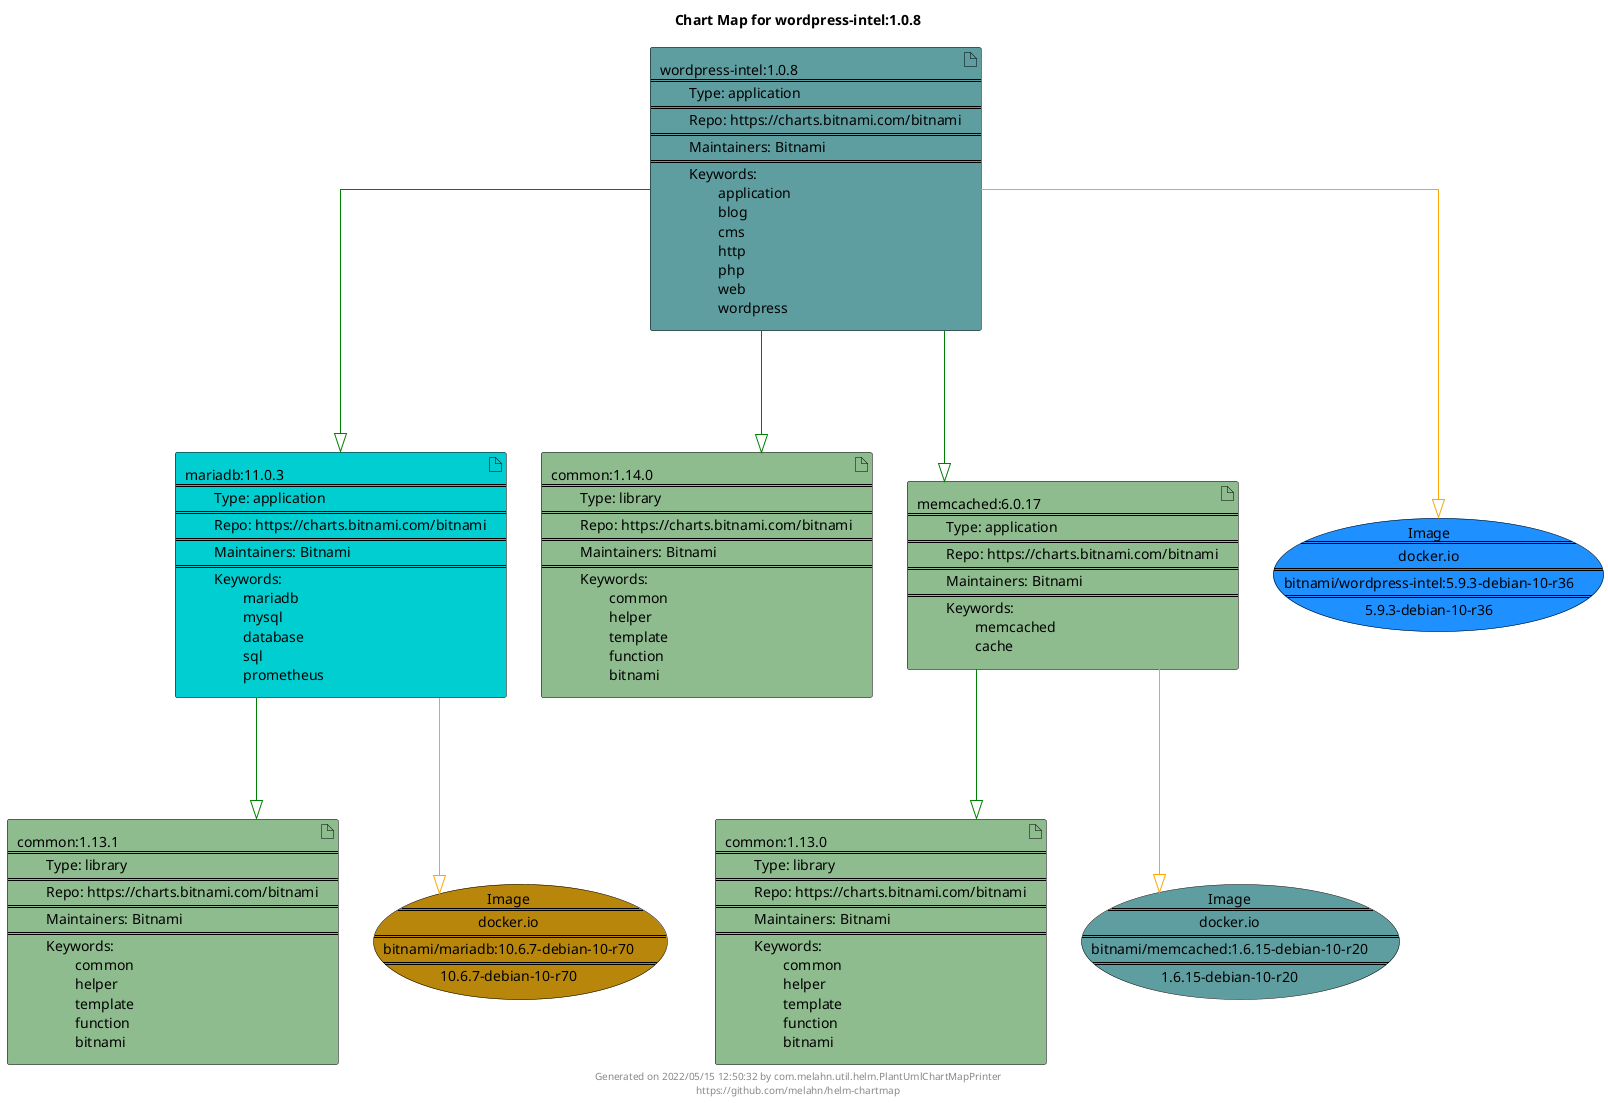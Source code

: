 @startuml
skinparam linetype ortho
skinparam backgroundColor white
skinparam usecaseBorderColor black
skinparam usecaseArrowColor LightSlateGray
skinparam artifactBorderColor black
skinparam artifactArrowColor LightSlateGray

title Chart Map for wordpress-intel:1.0.8

'There are 6 referenced Helm Charts
artifact "common:1.13.1\n====\n\tType: library\n====\n\tRepo: https://charts.bitnami.com/bitnami\n====\n\tMaintainers: Bitnami\n====\n\tKeywords: \n\t\tcommon\n\t\thelper\n\t\ttemplate\n\t\tfunction\n\t\tbitnami" as common_1_13_1 #DarkSeaGreen
artifact "mariadb:11.0.3\n====\n\tType: application\n====\n\tRepo: https://charts.bitnami.com/bitnami\n====\n\tMaintainers: Bitnami\n====\n\tKeywords: \n\t\tmariadb\n\t\tmysql\n\t\tdatabase\n\t\tsql\n\t\tprometheus" as mariadb_11_0_3 #DarkTurquoise
artifact "common:1.13.0\n====\n\tType: library\n====\n\tRepo: https://charts.bitnami.com/bitnami\n====\n\tMaintainers: Bitnami\n====\n\tKeywords: \n\t\tcommon\n\t\thelper\n\t\ttemplate\n\t\tfunction\n\t\tbitnami" as common_1_13_0 #DarkSeaGreen
artifact "wordpress-intel:1.0.8\n====\n\tType: application\n====\n\tRepo: https://charts.bitnami.com/bitnami\n====\n\tMaintainers: Bitnami\n====\n\tKeywords: \n\t\tapplication\n\t\tblog\n\t\tcms\n\t\thttp\n\t\tphp\n\t\tweb\n\t\twordpress" as wordpress_intel_1_0_8 #CadetBlue
artifact "common:1.14.0\n====\n\tType: library\n====\n\tRepo: https://charts.bitnami.com/bitnami\n====\n\tMaintainers: Bitnami\n====\n\tKeywords: \n\t\tcommon\n\t\thelper\n\t\ttemplate\n\t\tfunction\n\t\tbitnami" as common_1_14_0 #DarkSeaGreen
artifact "memcached:6.0.17\n====\n\tType: application\n====\n\tRepo: https://charts.bitnami.com/bitnami\n====\n\tMaintainers: Bitnami\n====\n\tKeywords: \n\t\tmemcached\n\t\tcache" as memcached_6_0_17 #DarkSeaGreen

'There are 3 referenced Docker Images
usecase "Image\n====\ndocker.io\n====\nbitnami/mariadb:10.6.7-debian-10-r70\n====\n10.6.7-debian-10-r70" as docker_io_bitnami_mariadb_10_6_7_debian_10_r70 #DarkGoldenRod
usecase "Image\n====\ndocker.io\n====\nbitnami/memcached:1.6.15-debian-10-r20\n====\n1.6.15-debian-10-r20" as docker_io_bitnami_memcached_1_6_15_debian_10_r20 #CadetBlue
usecase "Image\n====\ndocker.io\n====\nbitnami/wordpress-intel:5.9.3-debian-10-r36\n====\n5.9.3-debian-10-r36" as docker_io_bitnami_wordpress_intel_5_9_3_debian_10_r36 #DodgerBlue

'Chart Dependencies
wordpress_intel_1_0_8--[#green]-|>memcached_6_0_17
memcached_6_0_17--[#green]-|>common_1_13_0
wordpress_intel_1_0_8--[#green]-|>common_1_14_0
wordpress_intel_1_0_8--[#green]-|>mariadb_11_0_3
mariadb_11_0_3--[#green]-|>common_1_13_1
mariadb_11_0_3--[#orange]-|>docker_io_bitnami_mariadb_10_6_7_debian_10_r70
wordpress_intel_1_0_8--[#orange]-|>docker_io_bitnami_wordpress_intel_5_9_3_debian_10_r36
memcached_6_0_17--[#orange]-|>docker_io_bitnami_memcached_1_6_15_debian_10_r20

center footer Generated on 2022/05/15 12:50:32 by com.melahn.util.helm.PlantUmlChartMapPrinter\nhttps://github.com/melahn/helm-chartmap
@enduml
